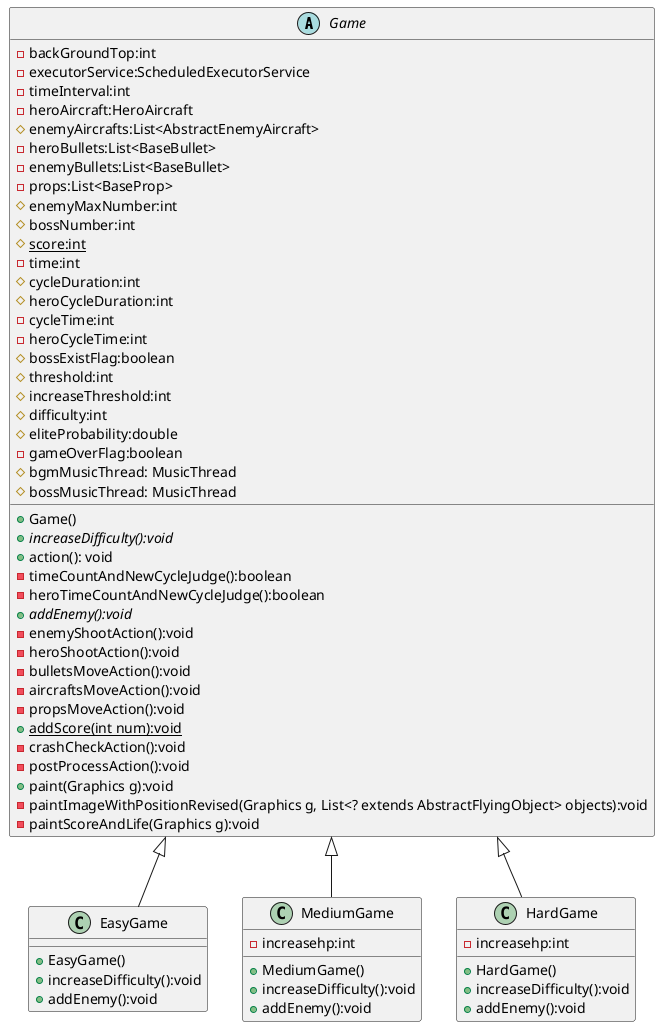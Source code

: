 @startuml
'https://plantuml.com/class-diagram
abstract class Game{
    - backGroundTop:int
    - executorService:ScheduledExecutorService
    - timeInterval:int
    - heroAircraft:HeroAircraft
    # enemyAircrafts:List<AbstractEnemyAircraft>
    - heroBullets:List<BaseBullet>
    - enemyBullets:List<BaseBullet>
    - props:List<BaseProp>
    # enemyMaxNumber:int
    # bossNumber:int
    # {static}score:int
    - time:int
    # cycleDuration:int
    # heroCycleDuration:int
    - cycleTime:int
    - heroCycleTime:int
    # bossExistFlag:boolean
    # threshold:int
    # increaseThreshold:int
    # difficulty:int
    # eliteProbability:double
    - gameOverFlag:boolean
    # bgmMusicThread: MusicThread
    # bossMusicThread: MusicThread
    + Game()
    + {abstract} increaseDifficulty():void
    + action(): void
    - timeCountAndNewCycleJudge():boolean
    - heroTimeCountAndNewCycleJudge():boolean
    + {abstract} addEnemy():void
    - enemyShootAction():void
    - heroShootAction():void
    - bulletsMoveAction():void
    - aircraftsMoveAction():void
    - propsMoveAction():void
    + {static}addScore(int num):void
    - crashCheckAction():void
    - postProcessAction():void
    + paint(Graphics g):void
    - paintImageWithPositionRevised(Graphics g, List<? extends AbstractFlyingObject> objects):void
    - paintScoreAndLife(Graphics g):void
}
class EasyGame{
    + EasyGame()
    + increaseDifficulty():void
    + addEnemy():void
}
class MediumGame{
    - increasehp:int
    + MediumGame()
    + increaseDifficulty():void
    + addEnemy():void
}
class HardGame{
    - increasehp:int
    + HardGame()
    + increaseDifficulty():void
    + addEnemy():void
}
Game <|-- EasyGame
Game <|-- MediumGame
Game <|-- HardGame
@enduml